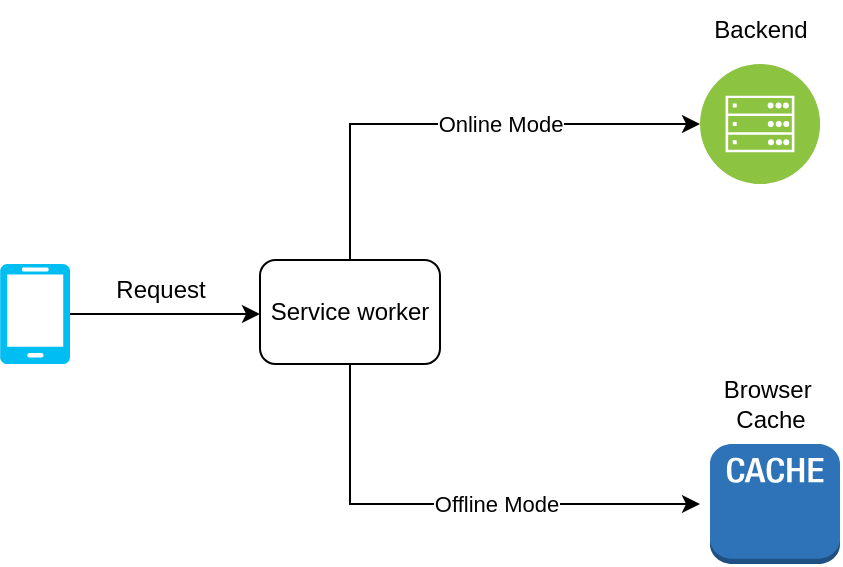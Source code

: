 <mxfile version="26.0.8">
  <diagram name="Page-1" id="DM4lQlNblv0Xr2ekihwX">
    <mxGraphModel dx="875" dy="471" grid="1" gridSize="10" guides="1" tooltips="1" connect="1" arrows="1" fold="1" page="1" pageScale="1" pageWidth="850" pageHeight="1100" math="0" shadow="0">
      <root>
        <mxCell id="0" />
        <mxCell id="1" parent="0" />
        <mxCell id="kDTR7iMiuQiCtSM2EV43-2" style="edgeStyle=orthogonalEdgeStyle;rounded=0;orthogonalLoop=1;jettySize=auto;html=1;exitX=1;exitY=0.5;exitDx=0;exitDy=0;exitPerimeter=0;" edge="1" parent="1" source="kDTR7iMiuQiCtSM2EV43-1">
          <mxGeometry relative="1" as="geometry">
            <mxPoint x="250" y="185" as="targetPoint" />
          </mxGeometry>
        </mxCell>
        <mxCell id="kDTR7iMiuQiCtSM2EV43-1" value="" style="verticalLabelPosition=bottom;html=1;verticalAlign=top;align=center;strokeColor=none;fillColor=#00BEF2;shape=mxgraph.azure.mobile;pointerEvents=1;" vertex="1" parent="1">
          <mxGeometry x="120" y="160" width="35" height="50" as="geometry" />
        </mxCell>
        <mxCell id="kDTR7iMiuQiCtSM2EV43-3" value="Request" style="text;html=1;align=center;verticalAlign=middle;resizable=0;points=[];autosize=1;strokeColor=none;fillColor=none;" vertex="1" parent="1">
          <mxGeometry x="165" y="158" width="70" height="30" as="geometry" />
        </mxCell>
        <mxCell id="kDTR7iMiuQiCtSM2EV43-4" value="Service worker" style="rounded=1;whiteSpace=wrap;html=1;" vertex="1" parent="1">
          <mxGeometry x="250" y="158" width="90" height="52" as="geometry" />
        </mxCell>
        <mxCell id="kDTR7iMiuQiCtSM2EV43-5" value="" style="endArrow=classic;html=1;rounded=0;exitX=0.5;exitY=0;exitDx=0;exitDy=0;" edge="1" parent="1" source="kDTR7iMiuQiCtSM2EV43-4">
          <mxGeometry relative="1" as="geometry">
            <mxPoint x="340" y="290" as="sourcePoint" />
            <mxPoint x="470" y="90" as="targetPoint" />
            <Array as="points">
              <mxPoint x="295" y="90" />
            </Array>
          </mxGeometry>
        </mxCell>
        <mxCell id="kDTR7iMiuQiCtSM2EV43-6" value="Online Mode" style="edgeLabel;resizable=0;html=1;;align=center;verticalAlign=middle;" connectable="0" vertex="1" parent="kDTR7iMiuQiCtSM2EV43-5">
          <mxGeometry relative="1" as="geometry">
            <mxPoint x="21" as="offset" />
          </mxGeometry>
        </mxCell>
        <mxCell id="kDTR7iMiuQiCtSM2EV43-7" value="" style="image;aspect=fixed;perimeter=ellipsePerimeter;html=1;align=center;shadow=0;dashed=0;fontColor=#4277BB;labelBackgroundColor=default;fontSize=12;spacingTop=3;image=img/lib/ibm/infrastructure/mobile_backend.svg;" vertex="1" parent="1">
          <mxGeometry x="470" y="60" width="60" height="60" as="geometry" />
        </mxCell>
        <mxCell id="kDTR7iMiuQiCtSM2EV43-8" value="Backend" style="text;html=1;align=center;verticalAlign=middle;resizable=0;points=[];autosize=1;strokeColor=none;fillColor=none;" vertex="1" parent="1">
          <mxGeometry x="465" y="28" width="70" height="30" as="geometry" />
        </mxCell>
        <mxCell id="kDTR7iMiuQiCtSM2EV43-9" value="" style="endArrow=classic;html=1;rounded=0;exitX=0.5;exitY=1;exitDx=0;exitDy=0;" edge="1" parent="1" source="kDTR7iMiuQiCtSM2EV43-4">
          <mxGeometry relative="1" as="geometry">
            <mxPoint x="295" y="250" as="sourcePoint" />
            <mxPoint x="470" y="280" as="targetPoint" />
            <Array as="points">
              <mxPoint x="295" y="280" />
            </Array>
          </mxGeometry>
        </mxCell>
        <mxCell id="kDTR7iMiuQiCtSM2EV43-10" value="Offline Mode" style="edgeLabel;resizable=0;html=1;;align=center;verticalAlign=middle;" connectable="0" vertex="1" parent="kDTR7iMiuQiCtSM2EV43-9">
          <mxGeometry relative="1" as="geometry">
            <mxPoint x="20" as="offset" />
          </mxGeometry>
        </mxCell>
        <mxCell id="kDTR7iMiuQiCtSM2EV43-13" value="" style="outlineConnect=0;dashed=0;verticalLabelPosition=bottom;verticalAlign=top;align=center;html=1;shape=mxgraph.aws3.cache_node;fillColor=#2E73B8;gradientColor=none;" vertex="1" parent="1">
          <mxGeometry x="475" y="250" width="65" height="60" as="geometry" />
        </mxCell>
        <mxCell id="kDTR7iMiuQiCtSM2EV43-14" value="Browser&amp;nbsp;&lt;div&gt;Cache&lt;/div&gt;" style="text;html=1;align=center;verticalAlign=middle;resizable=0;points=[];autosize=1;strokeColor=none;fillColor=none;" vertex="1" parent="1">
          <mxGeometry x="470" y="210" width="70" height="40" as="geometry" />
        </mxCell>
      </root>
    </mxGraphModel>
  </diagram>
</mxfile>
